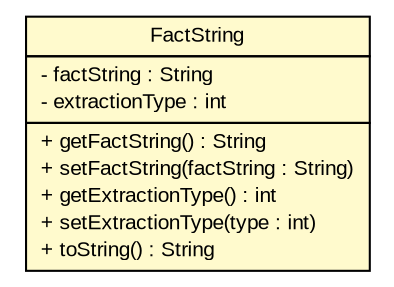 #!/usr/local/bin/dot
#
# Class diagram 
# Generated by UMLGraph version 5.2 (http://www.umlgraph.org/)
#

digraph G {
	edge [fontname="arial",fontsize=10,labelfontname="arial",labelfontsize=10];
	node [fontname="arial",fontsize=10,shape=plaintext];
	nodesep=0.25;
	ranksep=0.5;
	// tud.iir.extraction.fact.FactString
	c27813 [label=<<table title="tud.iir.extraction.fact.FactString" border="0" cellborder="1" cellspacing="0" cellpadding="2" port="p" bgcolor="lemonChiffon" href="./FactString.html">
		<tr><td><table border="0" cellspacing="0" cellpadding="1">
<tr><td align="center" balign="center"> FactString </td></tr>
		</table></td></tr>
		<tr><td><table border="0" cellspacing="0" cellpadding="1">
<tr><td align="left" balign="left"> - factString : String </td></tr>
<tr><td align="left" balign="left"> - extractionType : int </td></tr>
		</table></td></tr>
		<tr><td><table border="0" cellspacing="0" cellpadding="1">
<tr><td align="left" balign="left"> + getFactString() : String </td></tr>
<tr><td align="left" balign="left"> + setFactString(factString : String) </td></tr>
<tr><td align="left" balign="left"> + getExtractionType() : int </td></tr>
<tr><td align="left" balign="left"> + setExtractionType(type : int) </td></tr>
<tr><td align="left" balign="left"> + toString() : String </td></tr>
		</table></td></tr>
		</table>>, fontname="arial", fontcolor="black", fontsize=10.0];
}

